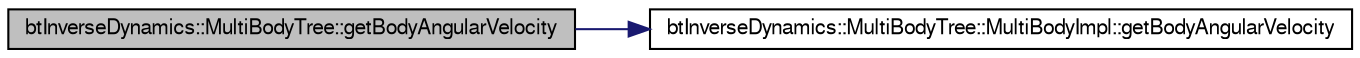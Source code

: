 digraph G
{
  bgcolor="transparent";
  edge [fontname="FreeSans",fontsize=10,labelfontname="FreeSans",labelfontsize=10];
  node [fontname="FreeSans",fontsize=10,shape=record];
  rankdir=LR;
  Node1 [label="btInverseDynamics::MultiBodyTree::getBodyAngularVelocity",height=0.2,width=0.4,color="black", fillcolor="grey75", style="filled" fontcolor="black"];
  Node1 -> Node2 [color="midnightblue",fontsize=10,style="solid"];
  Node2 [label="btInverseDynamics::MultiBodyTree::MultiBodyImpl::getBodyAngularVelocity",height=0.2,width=0.4,color="black",URL="$classbt_inverse_dynamics_1_1_multi_body_tree_1_1_multi_body_impl.html#82fbc5d66ecc8e9392f4cf62ec5bf239"];
}
